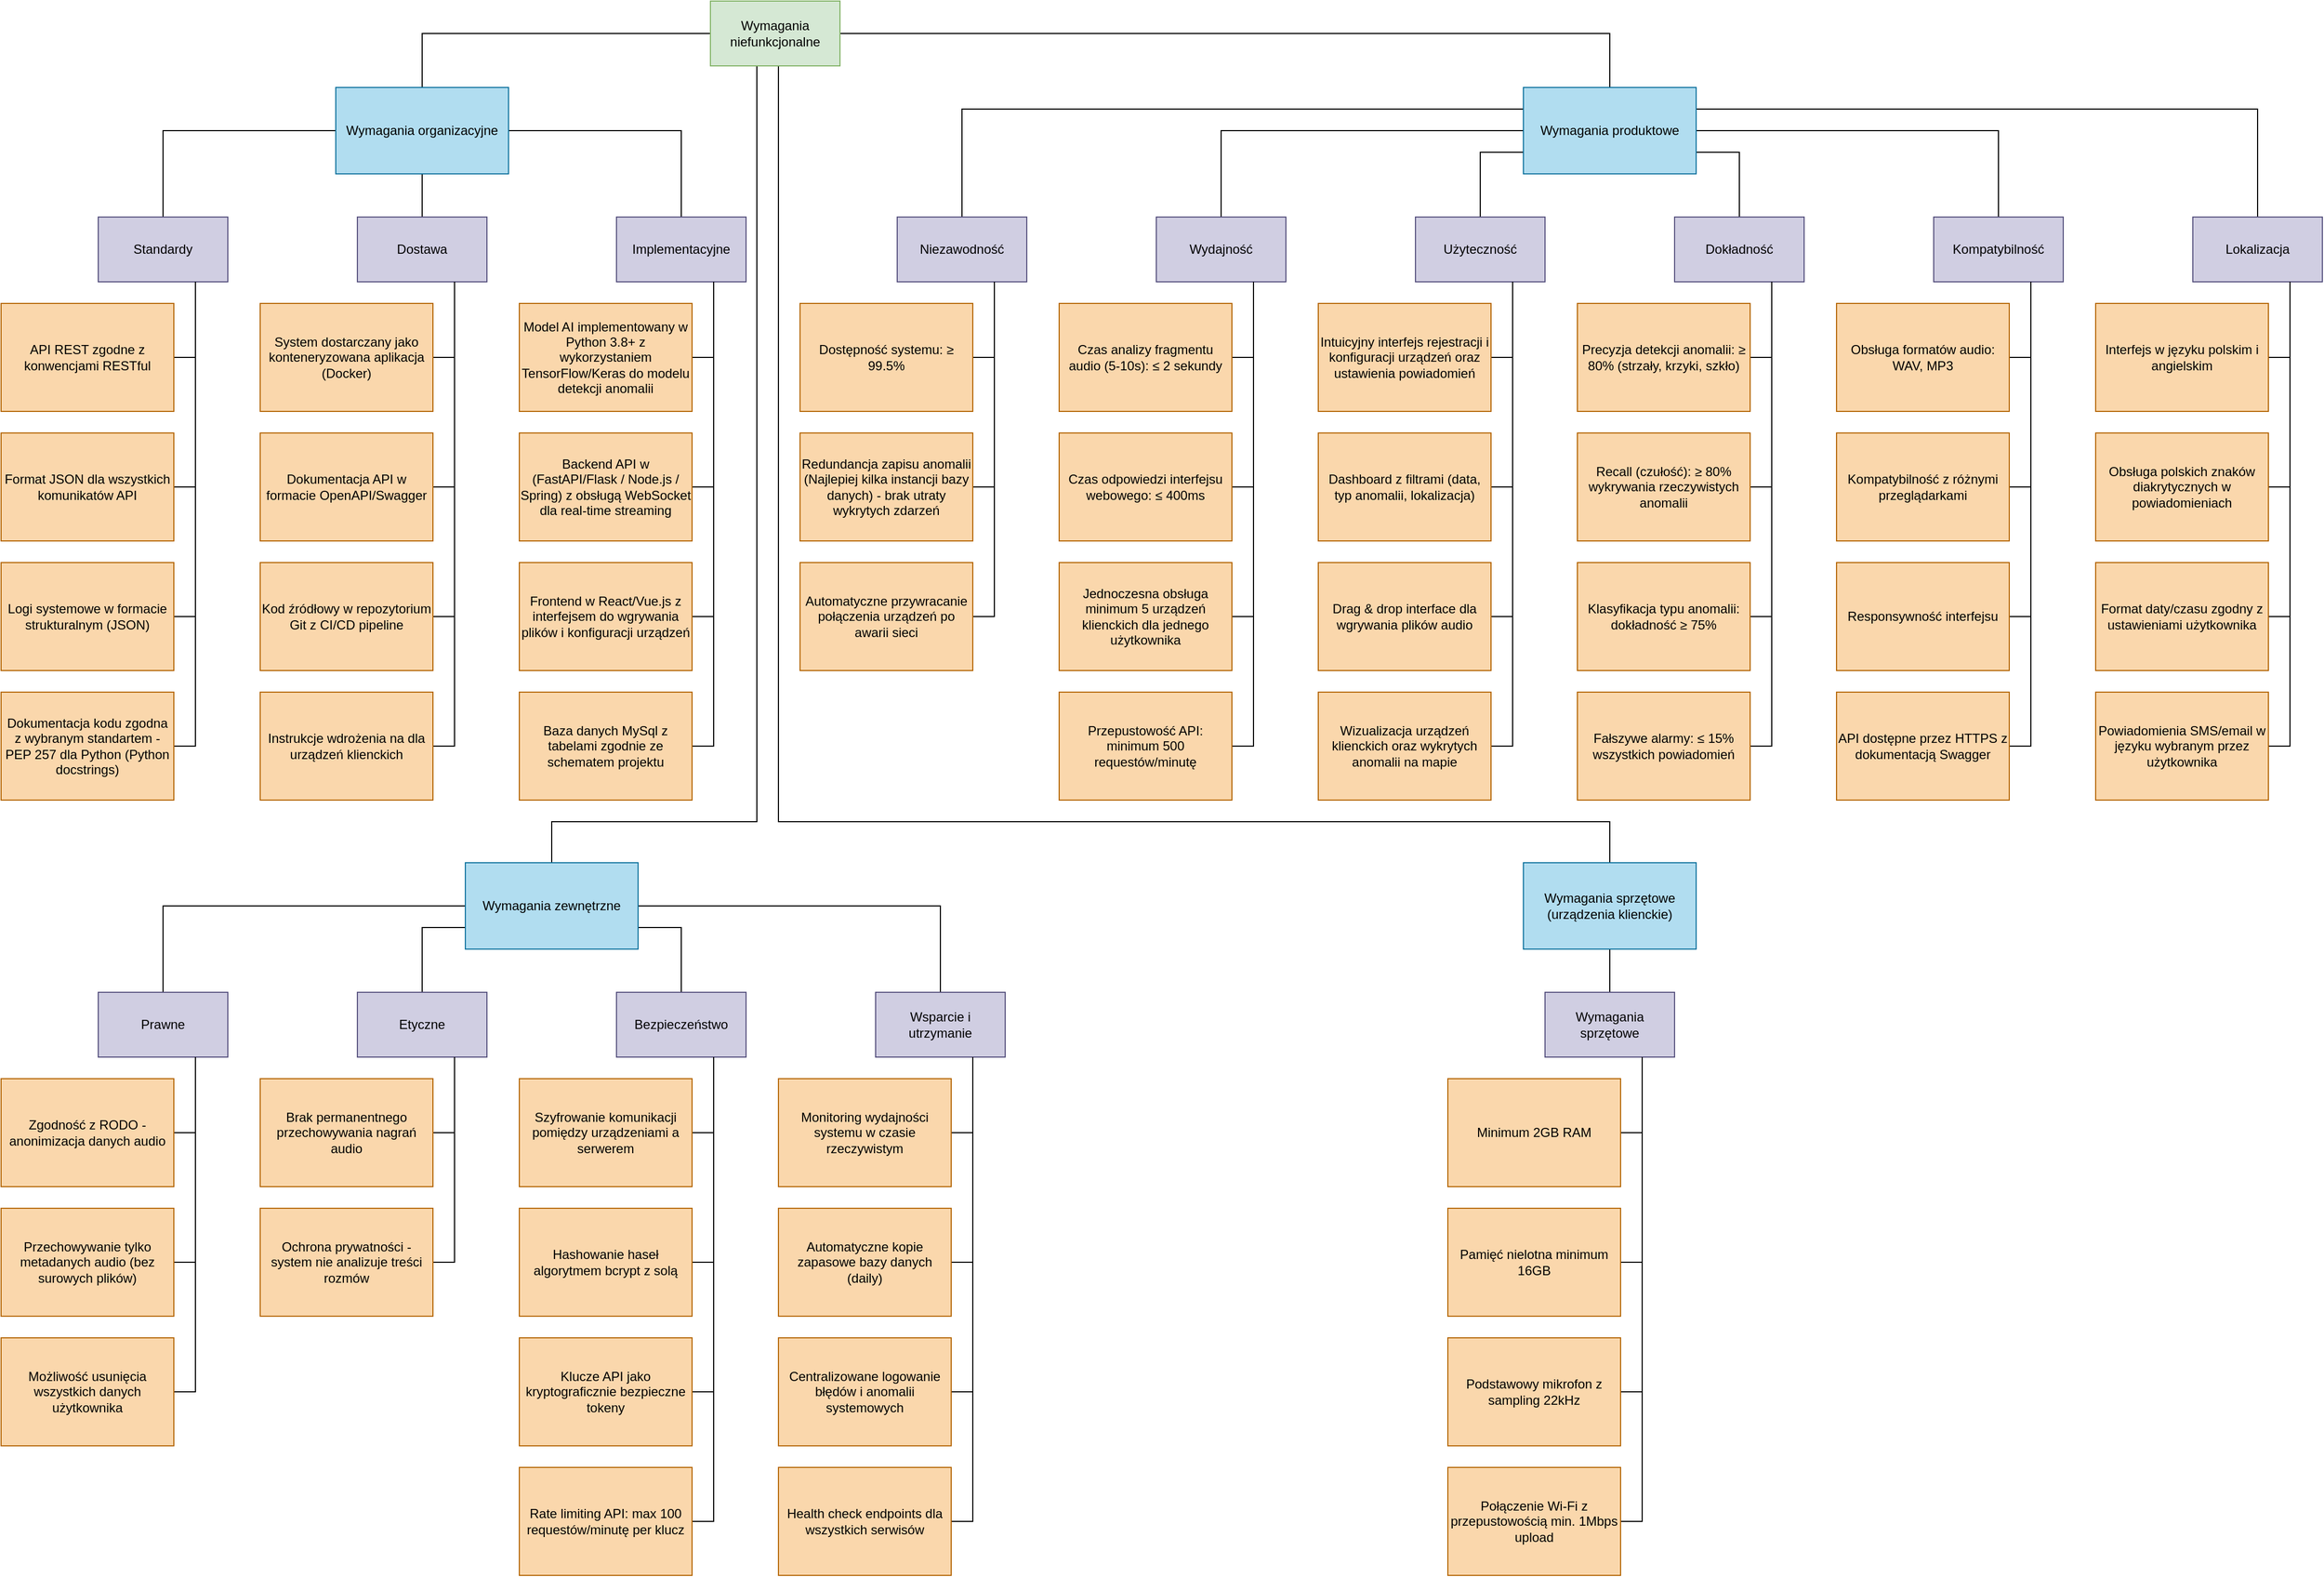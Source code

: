 <mxfile version="27.1.1">
  <diagram name="Сторінка-1" id="fZZoWJd_1Q1Y4xpTnpyt">
    <mxGraphModel dx="3565" dy="1858" grid="1" gridSize="10" guides="1" tooltips="1" connect="1" arrows="1" fold="1" page="1" pageScale="1" pageWidth="1654" pageHeight="2336" math="0" shadow="0">
      <root>
        <mxCell id="0" />
        <mxCell id="1" parent="0" />
        <mxCell id="eK9Chp2EJkxuOSq1E5T4-54" style="edgeStyle=orthogonalEdgeStyle;rounded=0;orthogonalLoop=1;jettySize=auto;html=1;entryX=0.5;entryY=0;entryDx=0;entryDy=0;endArrow=none;startFill=0;" edge="1" parent="1" source="eK9Chp2EJkxuOSq1E5T4-1" target="eK9Chp2EJkxuOSq1E5T4-2">
          <mxGeometry relative="1" as="geometry" />
        </mxCell>
        <mxCell id="eK9Chp2EJkxuOSq1E5T4-109" style="edgeStyle=orthogonalEdgeStyle;rounded=0;orthogonalLoop=1;jettySize=auto;html=1;entryX=0.5;entryY=0;entryDx=0;entryDy=0;endArrow=none;startFill=0;" edge="1" parent="1" source="eK9Chp2EJkxuOSq1E5T4-1" target="eK9Chp2EJkxuOSq1E5T4-58">
          <mxGeometry relative="1" as="geometry" />
        </mxCell>
        <mxCell id="eK9Chp2EJkxuOSq1E5T4-250" style="edgeStyle=orthogonalEdgeStyle;rounded=0;orthogonalLoop=1;jettySize=auto;html=1;entryX=0.5;entryY=0;entryDx=0;entryDy=0;endArrow=none;startFill=0;" edge="1" parent="1" source="eK9Chp2EJkxuOSq1E5T4-1" target="eK9Chp2EJkxuOSq1E5T4-164">
          <mxGeometry relative="1" as="geometry">
            <Array as="points">
              <mxPoint x="810" y="800" />
              <mxPoint x="620" y="800" />
            </Array>
          </mxGeometry>
        </mxCell>
        <mxCell id="eK9Chp2EJkxuOSq1E5T4-251" style="edgeStyle=orthogonalEdgeStyle;rounded=0;orthogonalLoop=1;jettySize=auto;html=1;endArrow=none;startFill=0;" edge="1" parent="1" source="eK9Chp2EJkxuOSq1E5T4-1" target="eK9Chp2EJkxuOSq1E5T4-212">
          <mxGeometry relative="1" as="geometry">
            <Array as="points">
              <mxPoint x="830" y="800" />
              <mxPoint x="1600" y="800" />
            </Array>
          </mxGeometry>
        </mxCell>
        <mxCell id="eK9Chp2EJkxuOSq1E5T4-1" value="Wymagania niefunkcjonalne" style="rounded=0;whiteSpace=wrap;html=1;fillColor=#d5e8d4;strokeColor=#82b366;" vertex="1" parent="1">
          <mxGeometry x="767" y="40" width="120" height="60" as="geometry" />
        </mxCell>
        <mxCell id="eK9Chp2EJkxuOSq1E5T4-51" style="edgeStyle=orthogonalEdgeStyle;rounded=0;orthogonalLoop=1;jettySize=auto;html=1;entryX=0.5;entryY=0;entryDx=0;entryDy=0;endArrow=none;startFill=0;" edge="1" parent="1" source="eK9Chp2EJkxuOSq1E5T4-2" target="eK9Chp2EJkxuOSq1E5T4-25">
          <mxGeometry relative="1" as="geometry" />
        </mxCell>
        <mxCell id="eK9Chp2EJkxuOSq1E5T4-52" style="edgeStyle=orthogonalEdgeStyle;rounded=0;orthogonalLoop=1;jettySize=auto;html=1;entryX=0.5;entryY=0;entryDx=0;entryDy=0;endArrow=none;startFill=0;" edge="1" parent="1" source="eK9Chp2EJkxuOSq1E5T4-2" target="eK9Chp2EJkxuOSq1E5T4-42">
          <mxGeometry relative="1" as="geometry" />
        </mxCell>
        <mxCell id="eK9Chp2EJkxuOSq1E5T4-53" style="edgeStyle=orthogonalEdgeStyle;rounded=0;orthogonalLoop=1;jettySize=auto;html=1;entryX=0.5;entryY=0;entryDx=0;entryDy=0;endArrow=none;startFill=0;" edge="1" parent="1" source="eK9Chp2EJkxuOSq1E5T4-2" target="eK9Chp2EJkxuOSq1E5T4-3">
          <mxGeometry relative="1" as="geometry" />
        </mxCell>
        <mxCell id="eK9Chp2EJkxuOSq1E5T4-2" value="Wymagania organizacyjne" style="rounded=0;whiteSpace=wrap;html=1;fillColor=#b1ddf0;strokeColor=#10739e;" vertex="1" parent="1">
          <mxGeometry x="420" y="120" width="160" height="80" as="geometry" />
        </mxCell>
        <mxCell id="eK9Chp2EJkxuOSq1E5T4-3" value="Implementacyjne" style="rounded=0;whiteSpace=wrap;html=1;fillColor=#d0cee2;strokeColor=#56517e;" vertex="1" parent="1">
          <mxGeometry x="680" y="240" width="120" height="60" as="geometry" />
        </mxCell>
        <mxCell id="eK9Chp2EJkxuOSq1E5T4-39" style="edgeStyle=orthogonalEdgeStyle;rounded=0;orthogonalLoop=1;jettySize=auto;html=1;endArrow=none;startFill=0;" edge="1" parent="1" source="eK9Chp2EJkxuOSq1E5T4-4">
          <mxGeometry relative="1" as="geometry">
            <mxPoint x="770" y="370" as="targetPoint" />
          </mxGeometry>
        </mxCell>
        <mxCell id="eK9Chp2EJkxuOSq1E5T4-4" value="Model AI implementowany w Python 3.8+ z wykorzystaniem TensorFlow/Keras do modelu detekcji anomalii" style="rounded=0;whiteSpace=wrap;html=1;fillColor=#fad7ac;strokeColor=#b46504;" vertex="1" parent="1">
          <mxGeometry x="590" y="320" width="160" height="100" as="geometry" />
        </mxCell>
        <mxCell id="eK9Chp2EJkxuOSq1E5T4-38" style="edgeStyle=orthogonalEdgeStyle;rounded=0;orthogonalLoop=1;jettySize=auto;html=1;endArrow=none;startFill=0;" edge="1" parent="1" source="eK9Chp2EJkxuOSq1E5T4-9">
          <mxGeometry relative="1" as="geometry">
            <mxPoint x="770" y="490" as="targetPoint" />
          </mxGeometry>
        </mxCell>
        <mxCell id="eK9Chp2EJkxuOSq1E5T4-9" value="Backend API w (FastAPI/Flask / Node.js / Spring) z obsługą WebSocket dla real-time streaming" style="rounded=0;whiteSpace=wrap;html=1;fillColor=#fad7ac;strokeColor=#b46504;" vertex="1" parent="1">
          <mxGeometry x="590" y="440" width="160" height="100" as="geometry" />
        </mxCell>
        <mxCell id="eK9Chp2EJkxuOSq1E5T4-37" style="edgeStyle=orthogonalEdgeStyle;rounded=0;orthogonalLoop=1;jettySize=auto;html=1;endArrow=none;startFill=0;" edge="1" parent="1" source="eK9Chp2EJkxuOSq1E5T4-10">
          <mxGeometry relative="1" as="geometry">
            <mxPoint x="770" y="610" as="targetPoint" />
          </mxGeometry>
        </mxCell>
        <mxCell id="eK9Chp2EJkxuOSq1E5T4-10" value="Frontend w React/Vue.js z interfejsem do wgrywania plików i konfiguracji urządzeń" style="rounded=0;whiteSpace=wrap;html=1;fillColor=#fad7ac;strokeColor=#b46504;" vertex="1" parent="1">
          <mxGeometry x="590" y="560" width="160" height="100" as="geometry" />
        </mxCell>
        <mxCell id="eK9Chp2EJkxuOSq1E5T4-35" style="edgeStyle=orthogonalEdgeStyle;rounded=0;orthogonalLoop=1;jettySize=auto;html=1;entryX=0.75;entryY=1;entryDx=0;entryDy=0;endArrow=none;startFill=0;" edge="1" parent="1" source="eK9Chp2EJkxuOSq1E5T4-11" target="eK9Chp2EJkxuOSq1E5T4-3">
          <mxGeometry relative="1" as="geometry">
            <Array as="points">
              <mxPoint x="770" y="730" />
            </Array>
          </mxGeometry>
        </mxCell>
        <mxCell id="eK9Chp2EJkxuOSq1E5T4-11" value="Baza danych MySql z tabelami zgodnie ze schematem projektu" style="rounded=0;whiteSpace=wrap;html=1;fillColor=#fad7ac;strokeColor=#b46504;" vertex="1" parent="1">
          <mxGeometry x="590" y="680" width="160" height="100" as="geometry" />
        </mxCell>
        <mxCell id="eK9Chp2EJkxuOSq1E5T4-25" value="Dostawa" style="rounded=0;whiteSpace=wrap;html=1;fillColor=#d0cee2;strokeColor=#56517e;" vertex="1" parent="1">
          <mxGeometry x="440" y="240" width="120" height="60" as="geometry" />
        </mxCell>
        <mxCell id="eK9Chp2EJkxuOSq1E5T4-26" style="edgeStyle=orthogonalEdgeStyle;rounded=0;orthogonalLoop=1;jettySize=auto;html=1;endArrow=none;startFill=0;" edge="1" parent="1" source="eK9Chp2EJkxuOSq1E5T4-27">
          <mxGeometry relative="1" as="geometry">
            <mxPoint x="530" y="370" as="targetPoint" />
            <Array as="points">
              <mxPoint x="530" y="370" />
              <mxPoint x="530" y="370" />
            </Array>
          </mxGeometry>
        </mxCell>
        <mxCell id="eK9Chp2EJkxuOSq1E5T4-27" value="System dostarczany jako konteneryzowana aplikacja (Docker)" style="rounded=0;whiteSpace=wrap;html=1;fillColor=#fad7ac;strokeColor=#b46504;" vertex="1" parent="1">
          <mxGeometry x="350" y="320" width="160" height="100" as="geometry" />
        </mxCell>
        <mxCell id="eK9Chp2EJkxuOSq1E5T4-28" style="edgeStyle=orthogonalEdgeStyle;rounded=0;orthogonalLoop=1;jettySize=auto;html=1;endArrow=none;startFill=0;" edge="1" parent="1" source="eK9Chp2EJkxuOSq1E5T4-29">
          <mxGeometry relative="1" as="geometry">
            <mxPoint x="530" y="490" as="targetPoint" />
          </mxGeometry>
        </mxCell>
        <mxCell id="eK9Chp2EJkxuOSq1E5T4-29" value="Dokumentacja API w formacie OpenAPI/Swagger" style="rounded=0;whiteSpace=wrap;html=1;fillColor=#fad7ac;strokeColor=#b46504;" vertex="1" parent="1">
          <mxGeometry x="350" y="440" width="160" height="100" as="geometry" />
        </mxCell>
        <mxCell id="eK9Chp2EJkxuOSq1E5T4-30" style="edgeStyle=orthogonalEdgeStyle;rounded=0;orthogonalLoop=1;jettySize=auto;html=1;endArrow=none;startFill=0;" edge="1" parent="1" source="eK9Chp2EJkxuOSq1E5T4-31">
          <mxGeometry relative="1" as="geometry">
            <mxPoint x="530" y="610" as="targetPoint" />
          </mxGeometry>
        </mxCell>
        <mxCell id="eK9Chp2EJkxuOSq1E5T4-31" value="Kod źródłowy w repozytorium Git z CI/CD pipeline" style="rounded=0;whiteSpace=wrap;html=1;fillColor=#fad7ac;strokeColor=#b46504;" vertex="1" parent="1">
          <mxGeometry x="350" y="560" width="160" height="100" as="geometry" />
        </mxCell>
        <mxCell id="eK9Chp2EJkxuOSq1E5T4-32" style="edgeStyle=orthogonalEdgeStyle;rounded=0;orthogonalLoop=1;jettySize=auto;html=1;entryX=0.75;entryY=1;entryDx=0;entryDy=0;endArrow=none;startFill=0;exitX=1;exitY=0.5;exitDx=0;exitDy=0;" edge="1" parent="1" source="eK9Chp2EJkxuOSq1E5T4-33" target="eK9Chp2EJkxuOSq1E5T4-25">
          <mxGeometry relative="1" as="geometry">
            <Array as="points">
              <mxPoint x="530" y="730" />
            </Array>
            <mxPoint x="553" y="730" as="sourcePoint" />
          </mxGeometry>
        </mxCell>
        <mxCell id="eK9Chp2EJkxuOSq1E5T4-33" value="Instrukcje wdrożenia na dla urządzeń klienckich" style="rounded=0;whiteSpace=wrap;html=1;fillColor=#fad7ac;strokeColor=#b46504;" vertex="1" parent="1">
          <mxGeometry x="350" y="680" width="160" height="100" as="geometry" />
        </mxCell>
        <mxCell id="eK9Chp2EJkxuOSq1E5T4-42" value="Standardy" style="rounded=0;whiteSpace=wrap;html=1;fillColor=#d0cee2;strokeColor=#56517e;" vertex="1" parent="1">
          <mxGeometry x="200" y="240" width="120" height="60" as="geometry" />
        </mxCell>
        <mxCell id="eK9Chp2EJkxuOSq1E5T4-43" style="edgeStyle=orthogonalEdgeStyle;rounded=0;orthogonalLoop=1;jettySize=auto;html=1;endArrow=none;startFill=0;" edge="1" parent="1" source="eK9Chp2EJkxuOSq1E5T4-44">
          <mxGeometry relative="1" as="geometry">
            <mxPoint x="290" y="370" as="targetPoint" />
            <Array as="points">
              <mxPoint x="290" y="370" />
              <mxPoint x="290" y="370" />
            </Array>
          </mxGeometry>
        </mxCell>
        <mxCell id="eK9Chp2EJkxuOSq1E5T4-44" value="API REST zgodne z konwencjami RESTful" style="rounded=0;whiteSpace=wrap;html=1;fillColor=#fad7ac;strokeColor=#b46504;" vertex="1" parent="1">
          <mxGeometry x="110" y="320" width="160" height="100" as="geometry" />
        </mxCell>
        <mxCell id="eK9Chp2EJkxuOSq1E5T4-45" style="edgeStyle=orthogonalEdgeStyle;rounded=0;orthogonalLoop=1;jettySize=auto;html=1;endArrow=none;startFill=0;" edge="1" parent="1" source="eK9Chp2EJkxuOSq1E5T4-46">
          <mxGeometry relative="1" as="geometry">
            <mxPoint x="290" y="490" as="targetPoint" />
          </mxGeometry>
        </mxCell>
        <mxCell id="eK9Chp2EJkxuOSq1E5T4-46" value="Format JSON dla wszystkich komunikatów API" style="rounded=0;whiteSpace=wrap;html=1;fillColor=#fad7ac;strokeColor=#b46504;" vertex="1" parent="1">
          <mxGeometry x="110" y="440" width="160" height="100" as="geometry" />
        </mxCell>
        <mxCell id="eK9Chp2EJkxuOSq1E5T4-47" style="edgeStyle=orthogonalEdgeStyle;rounded=0;orthogonalLoop=1;jettySize=auto;html=1;endArrow=none;startFill=0;" edge="1" parent="1" source="eK9Chp2EJkxuOSq1E5T4-48">
          <mxGeometry relative="1" as="geometry">
            <mxPoint x="290" y="610" as="targetPoint" />
          </mxGeometry>
        </mxCell>
        <mxCell id="eK9Chp2EJkxuOSq1E5T4-48" value="Logi systemowe w formacie strukturalnym (JSON)" style="rounded=0;whiteSpace=wrap;html=1;fillColor=#fad7ac;strokeColor=#b46504;" vertex="1" parent="1">
          <mxGeometry x="110" y="560" width="160" height="100" as="geometry" />
        </mxCell>
        <mxCell id="eK9Chp2EJkxuOSq1E5T4-49" style="edgeStyle=orthogonalEdgeStyle;rounded=0;orthogonalLoop=1;jettySize=auto;html=1;entryX=0.75;entryY=1;entryDx=0;entryDy=0;endArrow=none;startFill=0;exitX=1;exitY=0.5;exitDx=0;exitDy=0;" edge="1" parent="1" source="eK9Chp2EJkxuOSq1E5T4-50" target="eK9Chp2EJkxuOSq1E5T4-42">
          <mxGeometry relative="1" as="geometry">
            <Array as="points">
              <mxPoint x="290" y="730" />
            </Array>
            <mxPoint x="313" y="730" as="sourcePoint" />
          </mxGeometry>
        </mxCell>
        <mxCell id="eK9Chp2EJkxuOSq1E5T4-50" value="Dokumentacja kodu zgodna z wybranym standartem -PEP 257 dla Python (Python docstrings)" style="rounded=0;whiteSpace=wrap;html=1;fillColor=#fad7ac;strokeColor=#b46504;" vertex="1" parent="1">
          <mxGeometry x="110" y="680" width="160" height="100" as="geometry" />
        </mxCell>
        <mxCell id="eK9Chp2EJkxuOSq1E5T4-104" style="edgeStyle=orthogonalEdgeStyle;rounded=0;orthogonalLoop=1;jettySize=auto;html=1;entryX=0.5;entryY=0;entryDx=0;entryDy=0;endArrow=none;startFill=0;" edge="1" parent="1" source="eK9Chp2EJkxuOSq1E5T4-58" target="eK9Chp2EJkxuOSq1E5T4-59">
          <mxGeometry relative="1" as="geometry">
            <Array as="points">
              <mxPoint x="1480" y="180" />
            </Array>
          </mxGeometry>
        </mxCell>
        <mxCell id="eK9Chp2EJkxuOSq1E5T4-105" style="edgeStyle=orthogonalEdgeStyle;rounded=0;orthogonalLoop=1;jettySize=auto;html=1;entryX=0.5;entryY=0;entryDx=0;entryDy=0;endArrow=none;startFill=0;" edge="1" parent="1" source="eK9Chp2EJkxuOSq1E5T4-58" target="eK9Chp2EJkxuOSq1E5T4-77">
          <mxGeometry relative="1" as="geometry">
            <Array as="points">
              <mxPoint x="1000" y="140" />
            </Array>
          </mxGeometry>
        </mxCell>
        <mxCell id="eK9Chp2EJkxuOSq1E5T4-106" style="edgeStyle=orthogonalEdgeStyle;rounded=0;orthogonalLoop=1;jettySize=auto;html=1;entryX=0.5;entryY=0;entryDx=0;entryDy=0;endArrow=none;startFill=0;" edge="1" parent="1" source="eK9Chp2EJkxuOSq1E5T4-58" target="eK9Chp2EJkxuOSq1E5T4-68">
          <mxGeometry relative="1" as="geometry">
            <Array as="points">
              <mxPoint x="1240" y="160" />
            </Array>
          </mxGeometry>
        </mxCell>
        <mxCell id="eK9Chp2EJkxuOSq1E5T4-107" style="edgeStyle=orthogonalEdgeStyle;rounded=0;orthogonalLoop=1;jettySize=auto;html=1;entryX=0.5;entryY=0;entryDx=0;entryDy=0;endArrow=none;startFill=0;" edge="1" parent="1" source="eK9Chp2EJkxuOSq1E5T4-58" target="eK9Chp2EJkxuOSq1E5T4-95">
          <mxGeometry relative="1" as="geometry" />
        </mxCell>
        <mxCell id="eK9Chp2EJkxuOSq1E5T4-108" style="edgeStyle=orthogonalEdgeStyle;rounded=0;orthogonalLoop=1;jettySize=auto;html=1;entryX=0.5;entryY=0;entryDx=0;entryDy=0;endArrow=none;startFill=0;" edge="1" parent="1" source="eK9Chp2EJkxuOSq1E5T4-58" target="eK9Chp2EJkxuOSq1E5T4-86">
          <mxGeometry relative="1" as="geometry">
            <Array as="points">
              <mxPoint x="1720" y="180" />
            </Array>
          </mxGeometry>
        </mxCell>
        <mxCell id="eK9Chp2EJkxuOSq1E5T4-249" style="edgeStyle=orthogonalEdgeStyle;rounded=0;orthogonalLoop=1;jettySize=auto;html=1;entryX=0.5;entryY=0;entryDx=0;entryDy=0;endArrow=none;startFill=0;" edge="1" parent="1" source="eK9Chp2EJkxuOSq1E5T4-58" target="eK9Chp2EJkxuOSq1E5T4-240">
          <mxGeometry relative="1" as="geometry">
            <Array as="points">
              <mxPoint x="2200" y="140" />
            </Array>
          </mxGeometry>
        </mxCell>
        <mxCell id="eK9Chp2EJkxuOSq1E5T4-58" value="Wymagania produktowe" style="rounded=0;whiteSpace=wrap;html=1;fillColor=#b1ddf0;strokeColor=#10739e;" vertex="1" parent="1">
          <mxGeometry x="1520" y="120" width="160" height="80" as="geometry" />
        </mxCell>
        <mxCell id="eK9Chp2EJkxuOSq1E5T4-59" value="Użyteczność" style="rounded=0;whiteSpace=wrap;html=1;fillColor=#d0cee2;strokeColor=#56517e;" vertex="1" parent="1">
          <mxGeometry x="1420" y="240" width="120" height="60" as="geometry" />
        </mxCell>
        <mxCell id="eK9Chp2EJkxuOSq1E5T4-60" style="edgeStyle=orthogonalEdgeStyle;rounded=0;orthogonalLoop=1;jettySize=auto;html=1;endArrow=none;startFill=0;" edge="1" parent="1" source="eK9Chp2EJkxuOSq1E5T4-61">
          <mxGeometry relative="1" as="geometry">
            <mxPoint x="1510" y="370" as="targetPoint" />
          </mxGeometry>
        </mxCell>
        <mxCell id="eK9Chp2EJkxuOSq1E5T4-61" value="Intuicyjny interfejs rejestracji i konfiguracji urządzeń oraz ustawienia powiadomień" style="rounded=0;whiteSpace=wrap;html=1;fillColor=#fad7ac;strokeColor=#b46504;" vertex="1" parent="1">
          <mxGeometry x="1330" y="320" width="160" height="100" as="geometry" />
        </mxCell>
        <mxCell id="eK9Chp2EJkxuOSq1E5T4-62" style="edgeStyle=orthogonalEdgeStyle;rounded=0;orthogonalLoop=1;jettySize=auto;html=1;endArrow=none;startFill=0;" edge="1" parent="1" source="eK9Chp2EJkxuOSq1E5T4-63">
          <mxGeometry relative="1" as="geometry">
            <mxPoint x="1510" y="490" as="targetPoint" />
          </mxGeometry>
        </mxCell>
        <mxCell id="eK9Chp2EJkxuOSq1E5T4-63" value="Dashboard z filtrami (data, typ anomalii, lokalizacja)" style="rounded=0;whiteSpace=wrap;html=1;fillColor=#fad7ac;strokeColor=#b46504;" vertex="1" parent="1">
          <mxGeometry x="1330" y="440" width="160" height="100" as="geometry" />
        </mxCell>
        <mxCell id="eK9Chp2EJkxuOSq1E5T4-64" style="edgeStyle=orthogonalEdgeStyle;rounded=0;orthogonalLoop=1;jettySize=auto;html=1;endArrow=none;startFill=0;" edge="1" parent="1" source="eK9Chp2EJkxuOSq1E5T4-65">
          <mxGeometry relative="1" as="geometry">
            <mxPoint x="1510" y="610" as="targetPoint" />
          </mxGeometry>
        </mxCell>
        <mxCell id="eK9Chp2EJkxuOSq1E5T4-65" value="Drag &amp;amp; drop interface dla wgrywania plików audio" style="rounded=0;whiteSpace=wrap;html=1;fillColor=#fad7ac;strokeColor=#b46504;" vertex="1" parent="1">
          <mxGeometry x="1330" y="560" width="160" height="100" as="geometry" />
        </mxCell>
        <mxCell id="eK9Chp2EJkxuOSq1E5T4-66" style="edgeStyle=orthogonalEdgeStyle;rounded=0;orthogonalLoop=1;jettySize=auto;html=1;entryX=0.75;entryY=1;entryDx=0;entryDy=0;endArrow=none;startFill=0;" edge="1" parent="1" source="eK9Chp2EJkxuOSq1E5T4-67" target="eK9Chp2EJkxuOSq1E5T4-59">
          <mxGeometry relative="1" as="geometry">
            <Array as="points">
              <mxPoint x="1510" y="730" />
            </Array>
          </mxGeometry>
        </mxCell>
        <mxCell id="eK9Chp2EJkxuOSq1E5T4-67" value="Wizualizacja urządzeń klienckich oraz wykrytych anomalii na mapie" style="rounded=0;whiteSpace=wrap;html=1;fillColor=#fad7ac;strokeColor=#b46504;" vertex="1" parent="1">
          <mxGeometry x="1330" y="680" width="160" height="100" as="geometry" />
        </mxCell>
        <mxCell id="eK9Chp2EJkxuOSq1E5T4-68" value="Wydajność" style="rounded=0;whiteSpace=wrap;html=1;fillColor=#d0cee2;strokeColor=#56517e;" vertex="1" parent="1">
          <mxGeometry x="1180" y="240" width="120" height="60" as="geometry" />
        </mxCell>
        <mxCell id="eK9Chp2EJkxuOSq1E5T4-69" style="edgeStyle=orthogonalEdgeStyle;rounded=0;orthogonalLoop=1;jettySize=auto;html=1;endArrow=none;startFill=0;" edge="1" parent="1" source="eK9Chp2EJkxuOSq1E5T4-70">
          <mxGeometry relative="1" as="geometry">
            <mxPoint x="1270" y="370" as="targetPoint" />
            <Array as="points">
              <mxPoint x="1270" y="370" />
              <mxPoint x="1270" y="370" />
            </Array>
          </mxGeometry>
        </mxCell>
        <mxCell id="eK9Chp2EJkxuOSq1E5T4-70" value="Czas analizy fragmentu audio (5-10s): ≤ 2 sekundy" style="rounded=0;whiteSpace=wrap;html=1;fillColor=#fad7ac;strokeColor=#b46504;" vertex="1" parent="1">
          <mxGeometry x="1090" y="320" width="160" height="100" as="geometry" />
        </mxCell>
        <mxCell id="eK9Chp2EJkxuOSq1E5T4-71" style="edgeStyle=orthogonalEdgeStyle;rounded=0;orthogonalLoop=1;jettySize=auto;html=1;endArrow=none;startFill=0;" edge="1" parent="1" source="eK9Chp2EJkxuOSq1E5T4-72">
          <mxGeometry relative="1" as="geometry">
            <mxPoint x="1270" y="490" as="targetPoint" />
          </mxGeometry>
        </mxCell>
        <mxCell id="eK9Chp2EJkxuOSq1E5T4-72" value="Czas odpowiedzi interfejsu webowego: ≤ 400ms" style="rounded=0;whiteSpace=wrap;html=1;fillColor=#fad7ac;strokeColor=#b46504;" vertex="1" parent="1">
          <mxGeometry x="1090" y="440" width="160" height="100" as="geometry" />
        </mxCell>
        <mxCell id="eK9Chp2EJkxuOSq1E5T4-73" style="edgeStyle=orthogonalEdgeStyle;rounded=0;orthogonalLoop=1;jettySize=auto;html=1;endArrow=none;startFill=0;" edge="1" parent="1" source="eK9Chp2EJkxuOSq1E5T4-74">
          <mxGeometry relative="1" as="geometry">
            <mxPoint x="1270" y="610" as="targetPoint" />
          </mxGeometry>
        </mxCell>
        <mxCell id="eK9Chp2EJkxuOSq1E5T4-74" value="Jednoczesna obsługa minimum 5 urządzeń klienckich dla jednego użytkownika" style="rounded=0;whiteSpace=wrap;html=1;fillColor=#fad7ac;strokeColor=#b46504;" vertex="1" parent="1">
          <mxGeometry x="1090" y="560" width="160" height="100" as="geometry" />
        </mxCell>
        <mxCell id="eK9Chp2EJkxuOSq1E5T4-75" style="edgeStyle=orthogonalEdgeStyle;rounded=0;orthogonalLoop=1;jettySize=auto;html=1;entryX=0.75;entryY=1;entryDx=0;entryDy=0;endArrow=none;startFill=0;exitX=1;exitY=0.5;exitDx=0;exitDy=0;" edge="1" parent="1" source="eK9Chp2EJkxuOSq1E5T4-76" target="eK9Chp2EJkxuOSq1E5T4-68">
          <mxGeometry relative="1" as="geometry">
            <Array as="points">
              <mxPoint x="1270" y="730" />
            </Array>
            <mxPoint x="1293" y="730" as="sourcePoint" />
          </mxGeometry>
        </mxCell>
        <mxCell id="eK9Chp2EJkxuOSq1E5T4-76" value="Przepustowość API: minimum 500 requestów/minutę" style="rounded=0;whiteSpace=wrap;html=1;fillColor=#fad7ac;strokeColor=#b46504;" vertex="1" parent="1">
          <mxGeometry x="1090" y="680" width="160" height="100" as="geometry" />
        </mxCell>
        <mxCell id="eK9Chp2EJkxuOSq1E5T4-77" value="Niezawodność" style="rounded=0;whiteSpace=wrap;html=1;fillColor=#d0cee2;strokeColor=#56517e;" vertex="1" parent="1">
          <mxGeometry x="940" y="240" width="120" height="60" as="geometry" />
        </mxCell>
        <mxCell id="eK9Chp2EJkxuOSq1E5T4-78" style="edgeStyle=orthogonalEdgeStyle;rounded=0;orthogonalLoop=1;jettySize=auto;html=1;endArrow=none;startFill=0;" edge="1" parent="1" source="eK9Chp2EJkxuOSq1E5T4-79">
          <mxGeometry relative="1" as="geometry">
            <mxPoint x="1030" y="370" as="targetPoint" />
            <Array as="points">
              <mxPoint x="1030" y="370" />
              <mxPoint x="1030" y="370" />
            </Array>
          </mxGeometry>
        </mxCell>
        <mxCell id="eK9Chp2EJkxuOSq1E5T4-79" value="Dostępność systemu: ≥ 99.5%" style="rounded=0;whiteSpace=wrap;html=1;fillColor=#fad7ac;strokeColor=#b46504;" vertex="1" parent="1">
          <mxGeometry x="850" y="320" width="160" height="100" as="geometry" />
        </mxCell>
        <mxCell id="eK9Chp2EJkxuOSq1E5T4-80" style="edgeStyle=orthogonalEdgeStyle;rounded=0;orthogonalLoop=1;jettySize=auto;html=1;endArrow=none;startFill=0;" edge="1" parent="1" source="eK9Chp2EJkxuOSq1E5T4-81">
          <mxGeometry relative="1" as="geometry">
            <mxPoint x="1030" y="490" as="targetPoint" />
          </mxGeometry>
        </mxCell>
        <mxCell id="eK9Chp2EJkxuOSq1E5T4-81" value="Redundancja zapisu anomalii (Najlepiej kilka instancji bazy danych) - brak utraty wykrytych zdarzeń" style="rounded=0;whiteSpace=wrap;html=1;fillColor=#fad7ac;strokeColor=#b46504;" vertex="1" parent="1">
          <mxGeometry x="850" y="440" width="160" height="100" as="geometry" />
        </mxCell>
        <mxCell id="eK9Chp2EJkxuOSq1E5T4-84" style="edgeStyle=orthogonalEdgeStyle;rounded=0;orthogonalLoop=1;jettySize=auto;html=1;entryX=0.75;entryY=1;entryDx=0;entryDy=0;endArrow=none;startFill=0;exitX=1;exitY=0.5;exitDx=0;exitDy=0;" edge="1" parent="1" source="eK9Chp2EJkxuOSq1E5T4-85" target="eK9Chp2EJkxuOSq1E5T4-77">
          <mxGeometry relative="1" as="geometry">
            <Array as="points">
              <mxPoint x="1030" y="610" />
            </Array>
            <mxPoint x="1053" y="730" as="sourcePoint" />
          </mxGeometry>
        </mxCell>
        <mxCell id="eK9Chp2EJkxuOSq1E5T4-85" value="Automatyczne przywracanie połączenia urządzeń po awarii sieci" style="rounded=0;whiteSpace=wrap;html=1;fillColor=#fad7ac;strokeColor=#b46504;" vertex="1" parent="1">
          <mxGeometry x="850" y="560" width="160" height="100" as="geometry" />
        </mxCell>
        <mxCell id="eK9Chp2EJkxuOSq1E5T4-86" value="Dokładność" style="rounded=0;whiteSpace=wrap;html=1;fillColor=#d0cee2;strokeColor=#56517e;" vertex="1" parent="1">
          <mxGeometry x="1660" y="240" width="120" height="60" as="geometry" />
        </mxCell>
        <mxCell id="eK9Chp2EJkxuOSq1E5T4-87" style="edgeStyle=orthogonalEdgeStyle;rounded=0;orthogonalLoop=1;jettySize=auto;html=1;endArrow=none;startFill=0;" edge="1" parent="1" source="eK9Chp2EJkxuOSq1E5T4-88">
          <mxGeometry relative="1" as="geometry">
            <mxPoint x="1750" y="370" as="targetPoint" />
          </mxGeometry>
        </mxCell>
        <mxCell id="eK9Chp2EJkxuOSq1E5T4-88" value="Precyzja detekcji anomalii: ≥ 80% (strzały, krzyki, szkło)" style="rounded=0;whiteSpace=wrap;html=1;fillColor=#fad7ac;strokeColor=#b46504;" vertex="1" parent="1">
          <mxGeometry x="1570" y="320" width="160" height="100" as="geometry" />
        </mxCell>
        <mxCell id="eK9Chp2EJkxuOSq1E5T4-89" style="edgeStyle=orthogonalEdgeStyle;rounded=0;orthogonalLoop=1;jettySize=auto;html=1;endArrow=none;startFill=0;" edge="1" parent="1" source="eK9Chp2EJkxuOSq1E5T4-90">
          <mxGeometry relative="1" as="geometry">
            <mxPoint x="1750" y="490" as="targetPoint" />
          </mxGeometry>
        </mxCell>
        <mxCell id="eK9Chp2EJkxuOSq1E5T4-90" value="Recall (czułość): ≥ 80% wykrywania rzeczywistych anomalii" style="rounded=0;whiteSpace=wrap;html=1;fillColor=#fad7ac;strokeColor=#b46504;" vertex="1" parent="1">
          <mxGeometry x="1570" y="440" width="160" height="100" as="geometry" />
        </mxCell>
        <mxCell id="eK9Chp2EJkxuOSq1E5T4-91" style="edgeStyle=orthogonalEdgeStyle;rounded=0;orthogonalLoop=1;jettySize=auto;html=1;endArrow=none;startFill=0;" edge="1" parent="1" source="eK9Chp2EJkxuOSq1E5T4-92">
          <mxGeometry relative="1" as="geometry">
            <mxPoint x="1750" y="610" as="targetPoint" />
          </mxGeometry>
        </mxCell>
        <mxCell id="eK9Chp2EJkxuOSq1E5T4-92" value="Klasyfikacja typu anomalii: dokładność ≥ 75%" style="rounded=0;whiteSpace=wrap;html=1;fillColor=#fad7ac;strokeColor=#b46504;" vertex="1" parent="1">
          <mxGeometry x="1570" y="560" width="160" height="100" as="geometry" />
        </mxCell>
        <mxCell id="eK9Chp2EJkxuOSq1E5T4-93" style="edgeStyle=orthogonalEdgeStyle;rounded=0;orthogonalLoop=1;jettySize=auto;html=1;entryX=0.75;entryY=1;entryDx=0;entryDy=0;endArrow=none;startFill=0;" edge="1" parent="1" source="eK9Chp2EJkxuOSq1E5T4-94" target="eK9Chp2EJkxuOSq1E5T4-86">
          <mxGeometry relative="1" as="geometry">
            <Array as="points">
              <mxPoint x="1750" y="730" />
            </Array>
          </mxGeometry>
        </mxCell>
        <mxCell id="eK9Chp2EJkxuOSq1E5T4-94" value="Fałszywe alarmy: ≤ 15% wszystkich powiadomień" style="rounded=0;whiteSpace=wrap;html=1;fillColor=#fad7ac;strokeColor=#b46504;" vertex="1" parent="1">
          <mxGeometry x="1570" y="680" width="160" height="100" as="geometry" />
        </mxCell>
        <mxCell id="eK9Chp2EJkxuOSq1E5T4-95" value="Kompatybilność" style="rounded=0;whiteSpace=wrap;html=1;fillColor=#d0cee2;strokeColor=#56517e;" vertex="1" parent="1">
          <mxGeometry x="1900" y="240" width="120" height="60" as="geometry" />
        </mxCell>
        <mxCell id="eK9Chp2EJkxuOSq1E5T4-96" style="edgeStyle=orthogonalEdgeStyle;rounded=0;orthogonalLoop=1;jettySize=auto;html=1;endArrow=none;startFill=0;" edge="1" parent="1" source="eK9Chp2EJkxuOSq1E5T4-97">
          <mxGeometry relative="1" as="geometry">
            <mxPoint x="1990" y="370" as="targetPoint" />
          </mxGeometry>
        </mxCell>
        <mxCell id="eK9Chp2EJkxuOSq1E5T4-97" value="Obsługa formatów audio: WAV, MP3" style="rounded=0;whiteSpace=wrap;html=1;fillColor=#fad7ac;strokeColor=#b46504;" vertex="1" parent="1">
          <mxGeometry x="1810" y="320" width="160" height="100" as="geometry" />
        </mxCell>
        <mxCell id="eK9Chp2EJkxuOSq1E5T4-98" style="edgeStyle=orthogonalEdgeStyle;rounded=0;orthogonalLoop=1;jettySize=auto;html=1;endArrow=none;startFill=0;" edge="1" parent="1" source="eK9Chp2EJkxuOSq1E5T4-99">
          <mxGeometry relative="1" as="geometry">
            <mxPoint x="1990" y="490" as="targetPoint" />
          </mxGeometry>
        </mxCell>
        <mxCell id="eK9Chp2EJkxuOSq1E5T4-99" value="Kompatybilność z różnymi przeglądarkami" style="rounded=0;whiteSpace=wrap;html=1;fillColor=#fad7ac;strokeColor=#b46504;" vertex="1" parent="1">
          <mxGeometry x="1810" y="440" width="160" height="100" as="geometry" />
        </mxCell>
        <mxCell id="eK9Chp2EJkxuOSq1E5T4-100" style="edgeStyle=orthogonalEdgeStyle;rounded=0;orthogonalLoop=1;jettySize=auto;html=1;endArrow=none;startFill=0;" edge="1" parent="1" source="eK9Chp2EJkxuOSq1E5T4-101">
          <mxGeometry relative="1" as="geometry">
            <mxPoint x="1990" y="610" as="targetPoint" />
          </mxGeometry>
        </mxCell>
        <mxCell id="eK9Chp2EJkxuOSq1E5T4-101" value="Responsywność interfejsu" style="rounded=0;whiteSpace=wrap;html=1;fillColor=#fad7ac;strokeColor=#b46504;" vertex="1" parent="1">
          <mxGeometry x="1810" y="560" width="160" height="100" as="geometry" />
        </mxCell>
        <mxCell id="eK9Chp2EJkxuOSq1E5T4-102" style="edgeStyle=orthogonalEdgeStyle;rounded=0;orthogonalLoop=1;jettySize=auto;html=1;entryX=0.75;entryY=1;entryDx=0;entryDy=0;endArrow=none;startFill=0;" edge="1" parent="1" source="eK9Chp2EJkxuOSq1E5T4-103" target="eK9Chp2EJkxuOSq1E5T4-95">
          <mxGeometry relative="1" as="geometry">
            <Array as="points">
              <mxPoint x="1990" y="730" />
            </Array>
          </mxGeometry>
        </mxCell>
        <mxCell id="eK9Chp2EJkxuOSq1E5T4-103" value="API dostępne przez HTTPS z dokumentacją Swagger" style="rounded=0;whiteSpace=wrap;html=1;fillColor=#fad7ac;strokeColor=#b46504;" vertex="1" parent="1">
          <mxGeometry x="1810" y="680" width="160" height="100" as="geometry" />
        </mxCell>
        <mxCell id="eK9Chp2EJkxuOSq1E5T4-159" style="edgeStyle=orthogonalEdgeStyle;rounded=0;orthogonalLoop=1;jettySize=auto;html=1;entryX=0.5;entryY=0;entryDx=0;entryDy=0;endArrow=none;startFill=0;" edge="1" parent="1" source="eK9Chp2EJkxuOSq1E5T4-164" target="eK9Chp2EJkxuOSq1E5T4-165">
          <mxGeometry relative="1" as="geometry">
            <Array as="points">
              <mxPoint x="740" y="898" />
            </Array>
          </mxGeometry>
        </mxCell>
        <mxCell id="eK9Chp2EJkxuOSq1E5T4-160" style="edgeStyle=orthogonalEdgeStyle;rounded=0;orthogonalLoop=1;jettySize=auto;html=1;entryX=0.5;entryY=0;entryDx=0;entryDy=0;endArrow=none;startFill=0;" edge="1" parent="1" source="eK9Chp2EJkxuOSq1E5T4-164" target="eK9Chp2EJkxuOSq1E5T4-183">
          <mxGeometry relative="1" as="geometry" />
        </mxCell>
        <mxCell id="eK9Chp2EJkxuOSq1E5T4-161" style="edgeStyle=orthogonalEdgeStyle;rounded=0;orthogonalLoop=1;jettySize=auto;html=1;entryX=0.5;entryY=0;entryDx=0;entryDy=0;endArrow=none;startFill=0;" edge="1" parent="1" source="eK9Chp2EJkxuOSq1E5T4-164" target="eK9Chp2EJkxuOSq1E5T4-174">
          <mxGeometry relative="1" as="geometry">
            <Array as="points">
              <mxPoint x="500" y="898" />
            </Array>
          </mxGeometry>
        </mxCell>
        <mxCell id="eK9Chp2EJkxuOSq1E5T4-163" style="edgeStyle=orthogonalEdgeStyle;rounded=0;orthogonalLoop=1;jettySize=auto;html=1;entryX=0.5;entryY=0;entryDx=0;entryDy=0;endArrow=none;startFill=0;" edge="1" parent="1" source="eK9Chp2EJkxuOSq1E5T4-164" target="eK9Chp2EJkxuOSq1E5T4-190">
          <mxGeometry relative="1" as="geometry">
            <Array as="points">
              <mxPoint x="980" y="878" />
            </Array>
          </mxGeometry>
        </mxCell>
        <mxCell id="eK9Chp2EJkxuOSq1E5T4-164" value="Wymagania zewnętrzne" style="rounded=0;whiteSpace=wrap;html=1;fillColor=#b1ddf0;strokeColor=#10739e;" vertex="1" parent="1">
          <mxGeometry x="540" y="838" width="160" height="80" as="geometry" />
        </mxCell>
        <mxCell id="eK9Chp2EJkxuOSq1E5T4-165" value="Bezpieczeństwo" style="rounded=0;whiteSpace=wrap;html=1;fillColor=#d0cee2;strokeColor=#56517e;" vertex="1" parent="1">
          <mxGeometry x="680" y="958" width="120" height="60" as="geometry" />
        </mxCell>
        <mxCell id="eK9Chp2EJkxuOSq1E5T4-166" style="edgeStyle=orthogonalEdgeStyle;rounded=0;orthogonalLoop=1;jettySize=auto;html=1;endArrow=none;startFill=0;" edge="1" parent="1" source="eK9Chp2EJkxuOSq1E5T4-167">
          <mxGeometry relative="1" as="geometry">
            <mxPoint x="770" y="1088" as="targetPoint" />
          </mxGeometry>
        </mxCell>
        <mxCell id="eK9Chp2EJkxuOSq1E5T4-167" value="Szyfrowanie komunikacji pomiędzy urządzeniami a serwerem" style="rounded=0;whiteSpace=wrap;html=1;fillColor=#fad7ac;strokeColor=#b46504;" vertex="1" parent="1">
          <mxGeometry x="590" y="1038" width="160" height="100" as="geometry" />
        </mxCell>
        <mxCell id="eK9Chp2EJkxuOSq1E5T4-168" style="edgeStyle=orthogonalEdgeStyle;rounded=0;orthogonalLoop=1;jettySize=auto;html=1;endArrow=none;startFill=0;" edge="1" parent="1" source="eK9Chp2EJkxuOSq1E5T4-169">
          <mxGeometry relative="1" as="geometry">
            <mxPoint x="770" y="1208" as="targetPoint" />
          </mxGeometry>
        </mxCell>
        <mxCell id="eK9Chp2EJkxuOSq1E5T4-169" value="Hashowanie haseł algorytmem bcrypt z solą" style="rounded=0;whiteSpace=wrap;html=1;fillColor=#fad7ac;strokeColor=#b46504;" vertex="1" parent="1">
          <mxGeometry x="590" y="1158" width="160" height="100" as="geometry" />
        </mxCell>
        <mxCell id="eK9Chp2EJkxuOSq1E5T4-170" style="edgeStyle=orthogonalEdgeStyle;rounded=0;orthogonalLoop=1;jettySize=auto;html=1;endArrow=none;startFill=0;" edge="1" parent="1" source="eK9Chp2EJkxuOSq1E5T4-171">
          <mxGeometry relative="1" as="geometry">
            <mxPoint x="770" y="1328" as="targetPoint" />
          </mxGeometry>
        </mxCell>
        <mxCell id="eK9Chp2EJkxuOSq1E5T4-171" value="Klucze API jako kryptograficznie bezpieczne tokeny" style="rounded=0;whiteSpace=wrap;html=1;fillColor=#fad7ac;strokeColor=#b46504;" vertex="1" parent="1">
          <mxGeometry x="590" y="1278" width="160" height="100" as="geometry" />
        </mxCell>
        <mxCell id="eK9Chp2EJkxuOSq1E5T4-172" style="edgeStyle=orthogonalEdgeStyle;rounded=0;orthogonalLoop=1;jettySize=auto;html=1;entryX=0.75;entryY=1;entryDx=0;entryDy=0;endArrow=none;startFill=0;" edge="1" parent="1" source="eK9Chp2EJkxuOSq1E5T4-173" target="eK9Chp2EJkxuOSq1E5T4-165">
          <mxGeometry relative="1" as="geometry">
            <Array as="points">
              <mxPoint x="770" y="1448" />
            </Array>
          </mxGeometry>
        </mxCell>
        <mxCell id="eK9Chp2EJkxuOSq1E5T4-173" value="Rate limiting API: max 100 requestów/minutę per klucz" style="rounded=0;whiteSpace=wrap;html=1;fillColor=#fad7ac;strokeColor=#b46504;" vertex="1" parent="1">
          <mxGeometry x="590" y="1398" width="160" height="100" as="geometry" />
        </mxCell>
        <mxCell id="eK9Chp2EJkxuOSq1E5T4-174" value="Etyczne" style="rounded=0;whiteSpace=wrap;html=1;fillColor=#d0cee2;strokeColor=#56517e;" vertex="1" parent="1">
          <mxGeometry x="440" y="958" width="120" height="60" as="geometry" />
        </mxCell>
        <mxCell id="eK9Chp2EJkxuOSq1E5T4-175" style="edgeStyle=orthogonalEdgeStyle;rounded=0;orthogonalLoop=1;jettySize=auto;html=1;endArrow=none;startFill=0;" edge="1" parent="1" source="eK9Chp2EJkxuOSq1E5T4-176">
          <mxGeometry relative="1" as="geometry">
            <mxPoint x="530" y="1088" as="targetPoint" />
            <Array as="points">
              <mxPoint x="530" y="1088" />
              <mxPoint x="530" y="1088" />
            </Array>
          </mxGeometry>
        </mxCell>
        <mxCell id="eK9Chp2EJkxuOSq1E5T4-176" value="Brak permanentnego przechowywania nagrań audio" style="rounded=0;whiteSpace=wrap;html=1;fillColor=#fad7ac;strokeColor=#b46504;" vertex="1" parent="1">
          <mxGeometry x="350" y="1038" width="160" height="100" as="geometry" />
        </mxCell>
        <mxCell id="eK9Chp2EJkxuOSq1E5T4-181" style="edgeStyle=orthogonalEdgeStyle;rounded=0;orthogonalLoop=1;jettySize=auto;html=1;entryX=0.75;entryY=1;entryDx=0;entryDy=0;endArrow=none;startFill=0;exitX=1;exitY=0.5;exitDx=0;exitDy=0;" edge="1" parent="1" source="eK9Chp2EJkxuOSq1E5T4-182" target="eK9Chp2EJkxuOSq1E5T4-174">
          <mxGeometry relative="1" as="geometry">
            <Array as="points">
              <mxPoint x="530" y="1208" />
            </Array>
            <mxPoint x="553" y="1448" as="sourcePoint" />
          </mxGeometry>
        </mxCell>
        <mxCell id="eK9Chp2EJkxuOSq1E5T4-182" value="Ochrona prywatności - system nie analizuje treści rozmów" style="rounded=0;whiteSpace=wrap;html=1;fillColor=#fad7ac;strokeColor=#b46504;" vertex="1" parent="1">
          <mxGeometry x="350" y="1158" width="160" height="100" as="geometry" />
        </mxCell>
        <mxCell id="eK9Chp2EJkxuOSq1E5T4-183" value="Prawne" style="rounded=0;whiteSpace=wrap;html=1;fillColor=#d0cee2;strokeColor=#56517e;" vertex="1" parent="1">
          <mxGeometry x="200" y="958" width="120" height="60" as="geometry" />
        </mxCell>
        <mxCell id="eK9Chp2EJkxuOSq1E5T4-184" style="edgeStyle=orthogonalEdgeStyle;rounded=0;orthogonalLoop=1;jettySize=auto;html=1;endArrow=none;startFill=0;" edge="1" parent="1" source="eK9Chp2EJkxuOSq1E5T4-185">
          <mxGeometry relative="1" as="geometry">
            <mxPoint x="290" y="1088" as="targetPoint" />
            <Array as="points">
              <mxPoint x="290" y="1088" />
              <mxPoint x="290" y="1088" />
            </Array>
          </mxGeometry>
        </mxCell>
        <mxCell id="eK9Chp2EJkxuOSq1E5T4-185" value="Zgodność z RODO - anonimizacja danych audio" style="rounded=0;whiteSpace=wrap;html=1;fillColor=#fad7ac;strokeColor=#b46504;" vertex="1" parent="1">
          <mxGeometry x="110" y="1038" width="160" height="100" as="geometry" />
        </mxCell>
        <mxCell id="eK9Chp2EJkxuOSq1E5T4-186" style="edgeStyle=orthogonalEdgeStyle;rounded=0;orthogonalLoop=1;jettySize=auto;html=1;endArrow=none;startFill=0;" edge="1" parent="1" source="eK9Chp2EJkxuOSq1E5T4-187">
          <mxGeometry relative="1" as="geometry">
            <mxPoint x="290" y="1208" as="targetPoint" />
          </mxGeometry>
        </mxCell>
        <mxCell id="eK9Chp2EJkxuOSq1E5T4-187" value="Przechowywanie tylko metadanych audio (bez surowych plików)" style="rounded=0;whiteSpace=wrap;html=1;fillColor=#fad7ac;strokeColor=#b46504;" vertex="1" parent="1">
          <mxGeometry x="110" y="1158" width="160" height="100" as="geometry" />
        </mxCell>
        <mxCell id="eK9Chp2EJkxuOSq1E5T4-188" style="edgeStyle=orthogonalEdgeStyle;rounded=0;orthogonalLoop=1;jettySize=auto;html=1;entryX=0.75;entryY=1;entryDx=0;entryDy=0;endArrow=none;startFill=0;exitX=1;exitY=0.5;exitDx=0;exitDy=0;" edge="1" parent="1" source="eK9Chp2EJkxuOSq1E5T4-189" target="eK9Chp2EJkxuOSq1E5T4-183">
          <mxGeometry relative="1" as="geometry">
            <Array as="points">
              <mxPoint x="290" y="1328" />
            </Array>
            <mxPoint x="313" y="1448" as="sourcePoint" />
          </mxGeometry>
        </mxCell>
        <mxCell id="eK9Chp2EJkxuOSq1E5T4-189" value="Możliwość usunięcia wszystkich danych użytkownika" style="rounded=0;whiteSpace=wrap;html=1;fillColor=#fad7ac;strokeColor=#b46504;" vertex="1" parent="1">
          <mxGeometry x="110" y="1278" width="160" height="100" as="geometry" />
        </mxCell>
        <mxCell id="eK9Chp2EJkxuOSq1E5T4-190" value="Wsparcie i utrzymanie" style="rounded=0;whiteSpace=wrap;html=1;fillColor=#d0cee2;strokeColor=#56517e;" vertex="1" parent="1">
          <mxGeometry x="920" y="958" width="120" height="60" as="geometry" />
        </mxCell>
        <mxCell id="eK9Chp2EJkxuOSq1E5T4-191" style="edgeStyle=orthogonalEdgeStyle;rounded=0;orthogonalLoop=1;jettySize=auto;html=1;endArrow=none;startFill=0;" edge="1" parent="1" source="eK9Chp2EJkxuOSq1E5T4-192">
          <mxGeometry relative="1" as="geometry">
            <mxPoint x="1010" y="1088" as="targetPoint" />
          </mxGeometry>
        </mxCell>
        <mxCell id="eK9Chp2EJkxuOSq1E5T4-192" value="Monitoring wydajności systemu w czasie rzeczywistym" style="rounded=0;whiteSpace=wrap;html=1;fillColor=#fad7ac;strokeColor=#b46504;" vertex="1" parent="1">
          <mxGeometry x="830" y="1038" width="160" height="100" as="geometry" />
        </mxCell>
        <mxCell id="eK9Chp2EJkxuOSq1E5T4-193" style="edgeStyle=orthogonalEdgeStyle;rounded=0;orthogonalLoop=1;jettySize=auto;html=1;endArrow=none;startFill=0;" edge="1" parent="1" source="eK9Chp2EJkxuOSq1E5T4-194">
          <mxGeometry relative="1" as="geometry">
            <mxPoint x="1010" y="1208" as="targetPoint" />
          </mxGeometry>
        </mxCell>
        <mxCell id="eK9Chp2EJkxuOSq1E5T4-194" value="Automatyczne kopie zapasowe bazy danych (daily)" style="rounded=0;whiteSpace=wrap;html=1;fillColor=#fad7ac;strokeColor=#b46504;" vertex="1" parent="1">
          <mxGeometry x="830" y="1158" width="160" height="100" as="geometry" />
        </mxCell>
        <mxCell id="eK9Chp2EJkxuOSq1E5T4-195" style="edgeStyle=orthogonalEdgeStyle;rounded=0;orthogonalLoop=1;jettySize=auto;html=1;endArrow=none;startFill=0;" edge="1" parent="1" source="eK9Chp2EJkxuOSq1E5T4-196">
          <mxGeometry relative="1" as="geometry">
            <mxPoint x="1010" y="1328" as="targetPoint" />
          </mxGeometry>
        </mxCell>
        <mxCell id="eK9Chp2EJkxuOSq1E5T4-196" value="Centralizowane logowanie błędów i anomalii systemowych" style="rounded=0;whiteSpace=wrap;html=1;fillColor=#fad7ac;strokeColor=#b46504;" vertex="1" parent="1">
          <mxGeometry x="830" y="1278" width="160" height="100" as="geometry" />
        </mxCell>
        <mxCell id="eK9Chp2EJkxuOSq1E5T4-197" style="edgeStyle=orthogonalEdgeStyle;rounded=0;orthogonalLoop=1;jettySize=auto;html=1;entryX=0.75;entryY=1;entryDx=0;entryDy=0;endArrow=none;startFill=0;" edge="1" parent="1" source="eK9Chp2EJkxuOSq1E5T4-198" target="eK9Chp2EJkxuOSq1E5T4-190">
          <mxGeometry relative="1" as="geometry">
            <Array as="points">
              <mxPoint x="1010" y="1448" />
            </Array>
          </mxGeometry>
        </mxCell>
        <mxCell id="eK9Chp2EJkxuOSq1E5T4-198" value="Health check endpoints dla wszystkich serwisów" style="rounded=0;whiteSpace=wrap;html=1;fillColor=#fad7ac;strokeColor=#b46504;" vertex="1" parent="1">
          <mxGeometry x="830" y="1398" width="160" height="100" as="geometry" />
        </mxCell>
        <mxCell id="eK9Chp2EJkxuOSq1E5T4-209" style="edgeStyle=orthogonalEdgeStyle;rounded=0;orthogonalLoop=1;jettySize=auto;html=1;entryX=0.5;entryY=0;entryDx=0;entryDy=0;endArrow=none;startFill=0;" edge="1" parent="1" source="eK9Chp2EJkxuOSq1E5T4-212" target="eK9Chp2EJkxuOSq1E5T4-222">
          <mxGeometry relative="1" as="geometry" />
        </mxCell>
        <mxCell id="eK9Chp2EJkxuOSq1E5T4-212" value="Wymagania sprzętowe (urządzenia klienckie)" style="rounded=0;whiteSpace=wrap;html=1;fillColor=#b1ddf0;strokeColor=#10739e;" vertex="1" parent="1">
          <mxGeometry x="1520" y="838" width="160" height="80" as="geometry" />
        </mxCell>
        <mxCell id="eK9Chp2EJkxuOSq1E5T4-222" value="Wymagania sprzętowe" style="rounded=0;whiteSpace=wrap;html=1;fillColor=#d0cee2;strokeColor=#56517e;" vertex="1" parent="1">
          <mxGeometry x="1540" y="958" width="120" height="60" as="geometry" />
        </mxCell>
        <mxCell id="eK9Chp2EJkxuOSq1E5T4-223" style="edgeStyle=orthogonalEdgeStyle;rounded=0;orthogonalLoop=1;jettySize=auto;html=1;endArrow=none;startFill=0;" edge="1" parent="1" source="eK9Chp2EJkxuOSq1E5T4-224">
          <mxGeometry relative="1" as="geometry">
            <mxPoint x="1630" y="1088" as="targetPoint" />
            <Array as="points">
              <mxPoint x="1630" y="1088" />
              <mxPoint x="1630" y="1088" />
            </Array>
          </mxGeometry>
        </mxCell>
        <mxCell id="eK9Chp2EJkxuOSq1E5T4-224" value="Minimum 2GB RAM" style="rounded=0;whiteSpace=wrap;html=1;fillColor=#fad7ac;strokeColor=#b46504;" vertex="1" parent="1">
          <mxGeometry x="1450" y="1038" width="160" height="100" as="geometry" />
        </mxCell>
        <mxCell id="eK9Chp2EJkxuOSq1E5T4-225" style="edgeStyle=orthogonalEdgeStyle;rounded=0;orthogonalLoop=1;jettySize=auto;html=1;endArrow=none;startFill=0;" edge="1" parent="1" source="eK9Chp2EJkxuOSq1E5T4-226">
          <mxGeometry relative="1" as="geometry">
            <mxPoint x="1630" y="1208" as="targetPoint" />
          </mxGeometry>
        </mxCell>
        <mxCell id="eK9Chp2EJkxuOSq1E5T4-226" value="Pamięć nielotna minimum 16GB" style="rounded=0;whiteSpace=wrap;html=1;fillColor=#fad7ac;strokeColor=#b46504;" vertex="1" parent="1">
          <mxGeometry x="1450" y="1158" width="160" height="100" as="geometry" />
        </mxCell>
        <mxCell id="eK9Chp2EJkxuOSq1E5T4-227" style="edgeStyle=orthogonalEdgeStyle;rounded=0;orthogonalLoop=1;jettySize=auto;html=1;endArrow=none;startFill=0;" edge="1" parent="1" source="eK9Chp2EJkxuOSq1E5T4-228">
          <mxGeometry relative="1" as="geometry">
            <mxPoint x="1630" y="1328" as="targetPoint" />
          </mxGeometry>
        </mxCell>
        <mxCell id="eK9Chp2EJkxuOSq1E5T4-228" value="Podstawowy mikrofon z sampling 22kHz" style="rounded=0;whiteSpace=wrap;html=1;fillColor=#fad7ac;strokeColor=#b46504;" vertex="1" parent="1">
          <mxGeometry x="1450" y="1278" width="160" height="100" as="geometry" />
        </mxCell>
        <mxCell id="eK9Chp2EJkxuOSq1E5T4-229" style="edgeStyle=orthogonalEdgeStyle;rounded=0;orthogonalLoop=1;jettySize=auto;html=1;entryX=0.75;entryY=1;entryDx=0;entryDy=0;endArrow=none;startFill=0;exitX=1;exitY=0.5;exitDx=0;exitDy=0;" edge="1" parent="1" source="eK9Chp2EJkxuOSq1E5T4-230" target="eK9Chp2EJkxuOSq1E5T4-222">
          <mxGeometry relative="1" as="geometry">
            <Array as="points">
              <mxPoint x="1630" y="1448" />
            </Array>
            <mxPoint x="1653" y="1448" as="sourcePoint" />
          </mxGeometry>
        </mxCell>
        <mxCell id="eK9Chp2EJkxuOSq1E5T4-230" value="Połączenie Wi-Fi z przepustowością min. 1Mbps upload" style="rounded=0;whiteSpace=wrap;html=1;fillColor=#fad7ac;strokeColor=#b46504;" vertex="1" parent="1">
          <mxGeometry x="1450" y="1398" width="160" height="100" as="geometry" />
        </mxCell>
        <mxCell id="eK9Chp2EJkxuOSq1E5T4-240" value="Lokalizacja" style="rounded=0;whiteSpace=wrap;html=1;fillColor=#d0cee2;strokeColor=#56517e;" vertex="1" parent="1">
          <mxGeometry x="2140" y="240" width="120" height="60" as="geometry" />
        </mxCell>
        <mxCell id="eK9Chp2EJkxuOSq1E5T4-241" style="edgeStyle=orthogonalEdgeStyle;rounded=0;orthogonalLoop=1;jettySize=auto;html=1;endArrow=none;startFill=0;" edge="1" parent="1" source="eK9Chp2EJkxuOSq1E5T4-242">
          <mxGeometry relative="1" as="geometry">
            <mxPoint x="2230" y="370" as="targetPoint" />
          </mxGeometry>
        </mxCell>
        <mxCell id="eK9Chp2EJkxuOSq1E5T4-242" value="Interfejs w języku polskim i angielskim" style="rounded=0;whiteSpace=wrap;html=1;fillColor=#fad7ac;strokeColor=#b46504;" vertex="1" parent="1">
          <mxGeometry x="2050" y="320" width="160" height="100" as="geometry" />
        </mxCell>
        <mxCell id="eK9Chp2EJkxuOSq1E5T4-243" style="edgeStyle=orthogonalEdgeStyle;rounded=0;orthogonalLoop=1;jettySize=auto;html=1;endArrow=none;startFill=0;" edge="1" parent="1" source="eK9Chp2EJkxuOSq1E5T4-244">
          <mxGeometry relative="1" as="geometry">
            <mxPoint x="2230" y="490" as="targetPoint" />
          </mxGeometry>
        </mxCell>
        <mxCell id="eK9Chp2EJkxuOSq1E5T4-244" value="Obsługa polskich znaków diakrytycznych w powiadomieniach" style="rounded=0;whiteSpace=wrap;html=1;fillColor=#fad7ac;strokeColor=#b46504;" vertex="1" parent="1">
          <mxGeometry x="2050" y="440" width="160" height="100" as="geometry" />
        </mxCell>
        <mxCell id="eK9Chp2EJkxuOSq1E5T4-245" style="edgeStyle=orthogonalEdgeStyle;rounded=0;orthogonalLoop=1;jettySize=auto;html=1;endArrow=none;startFill=0;" edge="1" parent="1" source="eK9Chp2EJkxuOSq1E5T4-246">
          <mxGeometry relative="1" as="geometry">
            <mxPoint x="2230" y="610" as="targetPoint" />
          </mxGeometry>
        </mxCell>
        <mxCell id="eK9Chp2EJkxuOSq1E5T4-246" value="Format daty/czasu zgodny z ustawieniami użytkownika" style="rounded=0;whiteSpace=wrap;html=1;fillColor=#fad7ac;strokeColor=#b46504;" vertex="1" parent="1">
          <mxGeometry x="2050" y="560" width="160" height="100" as="geometry" />
        </mxCell>
        <mxCell id="eK9Chp2EJkxuOSq1E5T4-247" style="edgeStyle=orthogonalEdgeStyle;rounded=0;orthogonalLoop=1;jettySize=auto;html=1;entryX=0.75;entryY=1;entryDx=0;entryDy=0;endArrow=none;startFill=0;" edge="1" parent="1" source="eK9Chp2EJkxuOSq1E5T4-248" target="eK9Chp2EJkxuOSq1E5T4-240">
          <mxGeometry relative="1" as="geometry">
            <Array as="points">
              <mxPoint x="2230" y="730" />
            </Array>
          </mxGeometry>
        </mxCell>
        <mxCell id="eK9Chp2EJkxuOSq1E5T4-248" value="Powiadomienia SMS/email w języku wybranym przez użytkownika" style="rounded=0;whiteSpace=wrap;html=1;fillColor=#fad7ac;strokeColor=#b46504;" vertex="1" parent="1">
          <mxGeometry x="2050" y="680" width="160" height="100" as="geometry" />
        </mxCell>
      </root>
    </mxGraphModel>
  </diagram>
</mxfile>
